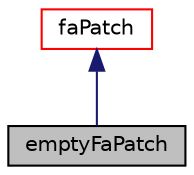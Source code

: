 digraph "emptyFaPatch"
{
  bgcolor="transparent";
  edge [fontname="Helvetica",fontsize="10",labelfontname="Helvetica",labelfontsize="10"];
  node [fontname="Helvetica",fontsize="10",shape=record];
  Node1 [label="emptyFaPatch",height=0.2,width=0.4,color="black", fillcolor="grey75", style="filled" fontcolor="black"];
  Node2 -> Node1 [dir="back",color="midnightblue",fontsize="10",style="solid",fontname="Helvetica"];
  Node2 [label="faPatch",height=0.2,width=0.4,color="red",URL="$classFoam_1_1faPatch.html",tooltip="Finite area patch class. Used for 2-D non-Euclidian finite area method. "];
}
